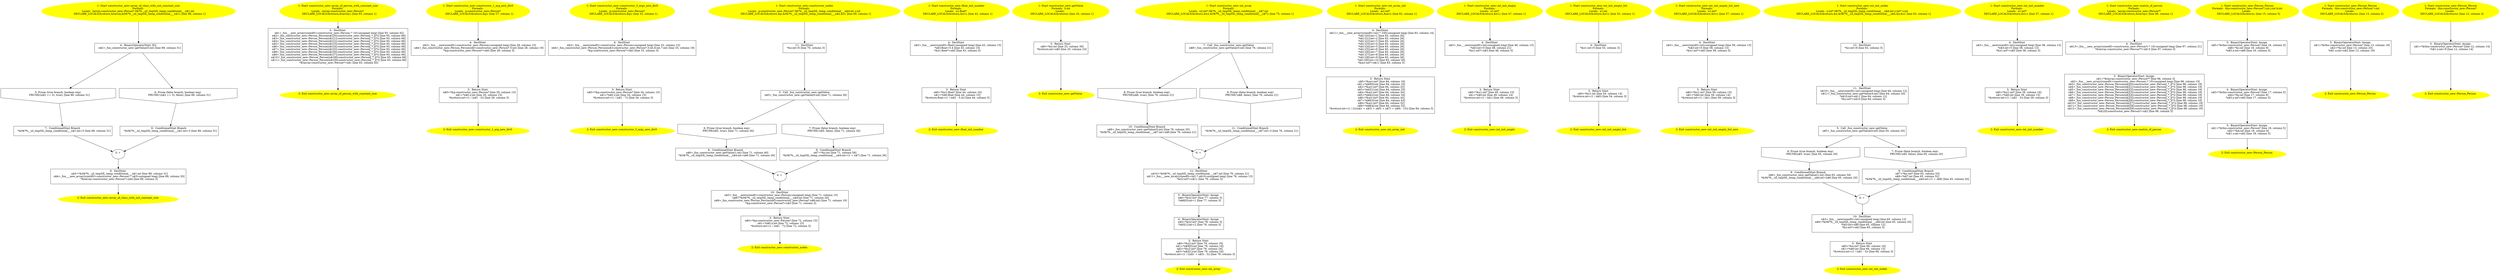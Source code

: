 /* @generated */
digraph cfg {
"array_of_class_with_not_constant_size#constructor_new#9810665286379016302.453a7058d5d4d9a1fa36084713fcfc7d_1" [label="1: Start constructor_new::array_of_class_with_not_constant_size\nFormals: \nLocals:  tarray:constructor_new::Person* 0$?%__sil_tmpSIL_temp_conditional___n$1:int \n   DECLARE_LOCALS(&return,&tarray,&0$?%__sil_tmpSIL_temp_conditional___n$1); [line 88, column 1]\n " color=yellow style=filled]
	

	 "array_of_class_with_not_constant_size#constructor_new#9810665286379016302.453a7058d5d4d9a1fa36084713fcfc7d_1" -> "array_of_class_with_not_constant_size#constructor_new#9810665286379016302.453a7058d5d4d9a1fa36084713fcfc7d_4" ;
"array_of_class_with_not_constant_size#constructor_new#9810665286379016302.453a7058d5d4d9a1fa36084713fcfc7d_2" [label="2: Exit constructor_new::array_of_class_with_not_constant_size \n  " color=yellow style=filled]
	

"array_of_class_with_not_constant_size#constructor_new#9810665286379016302.453a7058d5d4d9a1fa36084713fcfc7d_3" [label="3: + \n  " ]
	

	 "array_of_class_with_not_constant_size#constructor_new#9810665286379016302.453a7058d5d4d9a1fa36084713fcfc7d_3" -> "array_of_class_with_not_constant_size#constructor_new#9810665286379016302.453a7058d5d4d9a1fa36084713fcfc7d_9" ;
"array_of_class_with_not_constant_size#constructor_new#9810665286379016302.453a7058d5d4d9a1fa36084713fcfc7d_4" [label="4:  BinaryOperatorStmt: EQ \n   n$2=_fun_constructor_new::getValue(5:int) [line 89, column 31]\n " shape="box"]
	

	 "array_of_class_with_not_constant_size#constructor_new#9810665286379016302.453a7058d5d4d9a1fa36084713fcfc7d_4" -> "array_of_class_with_not_constant_size#constructor_new#9810665286379016302.453a7058d5d4d9a1fa36084713fcfc7d_5" ;
	 "array_of_class_with_not_constant_size#constructor_new#9810665286379016302.453a7058d5d4d9a1fa36084713fcfc7d_4" -> "array_of_class_with_not_constant_size#constructor_new#9810665286379016302.453a7058d5d4d9a1fa36084713fcfc7d_6" ;
"array_of_class_with_not_constant_size#constructor_new#9810665286379016302.453a7058d5d4d9a1fa36084713fcfc7d_5" [label="5: Prune (true branch, boolean exp) \n   PRUNE((n$2 == 5), true); [line 89, column 31]\n " shape="invhouse"]
	

	 "array_of_class_with_not_constant_size#constructor_new#9810665286379016302.453a7058d5d4d9a1fa36084713fcfc7d_5" -> "array_of_class_with_not_constant_size#constructor_new#9810665286379016302.453a7058d5d4d9a1fa36084713fcfc7d_7" ;
"array_of_class_with_not_constant_size#constructor_new#9810665286379016302.453a7058d5d4d9a1fa36084713fcfc7d_6" [label="6: Prune (false branch, boolean exp) \n   PRUNE(!(n$2 == 5), false); [line 89, column 31]\n " shape="invhouse"]
	

	 "array_of_class_with_not_constant_size#constructor_new#9810665286379016302.453a7058d5d4d9a1fa36084713fcfc7d_6" -> "array_of_class_with_not_constant_size#constructor_new#9810665286379016302.453a7058d5d4d9a1fa36084713fcfc7d_8" ;
"array_of_class_with_not_constant_size#constructor_new#9810665286379016302.453a7058d5d4d9a1fa36084713fcfc7d_7" [label="7:  ConditionalStmt Branch \n   *&0$?%__sil_tmpSIL_temp_conditional___n$1:int=5 [line 89, column 31]\n " shape="box"]
	

	 "array_of_class_with_not_constant_size#constructor_new#9810665286379016302.453a7058d5d4d9a1fa36084713fcfc7d_7" -> "array_of_class_with_not_constant_size#constructor_new#9810665286379016302.453a7058d5d4d9a1fa36084713fcfc7d_3" ;
"array_of_class_with_not_constant_size#constructor_new#9810665286379016302.453a7058d5d4d9a1fa36084713fcfc7d_8" [label="8:  ConditionalStmt Branch \n   *&0$?%__sil_tmpSIL_temp_conditional___n$1:int=3 [line 89, column 31]\n " shape="box"]
	

	 "array_of_class_with_not_constant_size#constructor_new#9810665286379016302.453a7058d5d4d9a1fa36084713fcfc7d_8" -> "array_of_class_with_not_constant_size#constructor_new#9810665286379016302.453a7058d5d4d9a1fa36084713fcfc7d_3" ;
"array_of_class_with_not_constant_size#constructor_new#9810665286379016302.453a7058d5d4d9a1fa36084713fcfc7d_9" [label="9:  DeclStmt \n   n$3=*&0$?%__sil_tmpSIL_temp_conditional___n$1:int [line 89, column 31]\n  n$4=_fun___new_array((sizeof(t=constructor_new::Person) * n$3):unsigned long) [line 89, column 20]\n  *&tarray:constructor_new::Person*=n$4 [line 89, column 3]\n " shape="box"]
	

	 "array_of_class_with_not_constant_size#constructor_new#9810665286379016302.453a7058d5d4d9a1fa36084713fcfc7d_9" -> "array_of_class_with_not_constant_size#constructor_new#9810665286379016302.453a7058d5d4d9a1fa36084713fcfc7d_2" ;
"array_of_person_with_constant_size#constructor_new#10198805942353567956.2cf0ba8d0780ec60bbcca4089ec2aee6_1" [label="1: Start constructor_new::array_of_person_with_constant_size\nFormals: \nLocals:  tarray:constructor_new::Person* \n   DECLARE_LOCALS(&return,&tarray); [line 93, column 1]\n " color=yellow style=filled]
	

	 "array_of_person_with_constant_size#constructor_new#10198805942353567956.2cf0ba8d0780ec60bbcca4089ec2aee6_1" -> "array_of_person_with_constant_size#constructor_new#10198805942353567956.2cf0ba8d0780ec60bbcca4089ec2aee6_3" ;
"array_of_person_with_constant_size#constructor_new#10198805942353567956.2cf0ba8d0780ec60bbcca4089ec2aee6_2" [label="2: Exit constructor_new::array_of_person_with_constant_size \n  " color=yellow style=filled]
	

"array_of_person_with_constant_size#constructor_new#10198805942353567956.2cf0ba8d0780ec60bbcca4089ec2aee6_3" [label="3:  DeclStmt \n   n$1=_fun___new_array((sizeof(t=constructor_new::Person) * 10):unsigned long) [line 93, column 62]\n  n$2=_fun_constructor_new::Person_Person(n$1[0]:constructor_new::Person[_*_](*)) [line 93, column 66]\n  n$3=_fun_constructor_new::Person_Person(n$1[1]:constructor_new::Person[_*_](*)) [line 93, column 66]\n  n$4=_fun_constructor_new::Person_Person(n$1[2]:constructor_new::Person[_*_](*)) [line 93, column 66]\n  n$5=_fun_constructor_new::Person_Person(n$1[3]:constructor_new::Person[_*_](*)) [line 93, column 66]\n  n$6=_fun_constructor_new::Person_Person(n$1[4]:constructor_new::Person[_*_](*)) [line 93, column 66]\n  n$7=_fun_constructor_new::Person_Person(n$1[5]:constructor_new::Person[_*_](*)) [line 93, column 66]\n  n$8=_fun_constructor_new::Person_Person(n$1[6]:constructor_new::Person[_*_](*)) [line 93, column 66]\n  n$9=_fun_constructor_new::Person_Person(n$1[7]:constructor_new::Person[_*_](*)) [line 93, column 66]\n  n$10=_fun_constructor_new::Person_Person(n$1[8]:constructor_new::Person[_*_](*)) [line 93, column 66]\n  n$11=_fun_constructor_new::Person_Person(n$1[9]:constructor_new::Person[_*_](*)) [line 93, column 66]\n  *&tarray:constructor_new::Person*=n$1 [line 93, column 45]\n " shape="box"]
	

	 "array_of_person_with_constant_size#constructor_new#10198805942353567956.2cf0ba8d0780ec60bbcca4089ec2aee6_3" -> "array_of_person_with_constant_size#constructor_new#10198805942353567956.2cf0ba8d0780ec60bbcca4089ec2aee6_2" ;
"constructor_1_arg_new_div0#constructor_new#798841234716809588.2c010a7c7293e961b9ed8149c3f3debe_1" [label="1: Start constructor_new::constructor_1_arg_new_div0\nFormals: \nLocals:  p:constructor_new::Person* \n   DECLARE_LOCALS(&return,&p); [line 27, column 1]\n " color=yellow style=filled]
	

	 "constructor_1_arg_new_div0#constructor_new#798841234716809588.2c010a7c7293e961b9ed8149c3f3debe_1" -> "constructor_1_arg_new_div0#constructor_new#798841234716809588.2c010a7c7293e961b9ed8149c3f3debe_4" ;
"constructor_1_arg_new_div0#constructor_new#798841234716809588.2c010a7c7293e961b9ed8149c3f3debe_2" [label="2: Exit constructor_new::constructor_1_arg_new_div0 \n  " color=yellow style=filled]
	

"constructor_1_arg_new_div0#constructor_new#798841234716809588.2c010a7c7293e961b9ed8149c3f3debe_3" [label="3:  Return Stmt \n   n$0=*&p:constructor_new::Person* [line 29, column 15]\n  n$1=*n$0.x:int [line 29, column 15]\n  *&return:int=(1 / (n$1 - 5)) [line 29, column 3]\n " shape="box"]
	

	 "constructor_1_arg_new_div0#constructor_new#798841234716809588.2c010a7c7293e961b9ed8149c3f3debe_3" -> "constructor_1_arg_new_div0#constructor_new#798841234716809588.2c010a7c7293e961b9ed8149c3f3debe_2" ;
"constructor_1_arg_new_div0#constructor_new#798841234716809588.2c010a7c7293e961b9ed8149c3f3debe_4" [label="4:  DeclStmt \n   n$3=_fun___new(sizeof(t=constructor_new::Person):unsigned long) [line 28, column 15]\n  n$4=_fun_constructor_new::Person_Person(n$3:constructor_new::Person*,5:int) [line 28, column 19]\n  *&p:constructor_new::Person*=n$3 [line 28, column 3]\n " shape="box"]
	

	 "constructor_1_arg_new_div0#constructor_new#798841234716809588.2c010a7c7293e961b9ed8149c3f3debe_4" -> "constructor_1_arg_new_div0#constructor_new#798841234716809588.2c010a7c7293e961b9ed8149c3f3debe_3" ;
"constructor_3_args_new_div0#constructor_new#13438839859480315932.2122014ebac449e6fb981ba75ba0617e_1" [label="1: Start constructor_new::constructor_3_args_new_div0\nFormals: \nLocals:  p:constructor_new::Person* \n   DECLARE_LOCALS(&return,&p); [line 32, column 1]\n " color=yellow style=filled]
	

	 "constructor_3_args_new_div0#constructor_new#13438839859480315932.2122014ebac449e6fb981ba75ba0617e_1" -> "constructor_3_args_new_div0#constructor_new#13438839859480315932.2122014ebac449e6fb981ba75ba0617e_4" ;
"constructor_3_args_new_div0#constructor_new#13438839859480315932.2122014ebac449e6fb981ba75ba0617e_2" [label="2: Exit constructor_new::constructor_3_args_new_div0 \n  " color=yellow style=filled]
	

"constructor_3_args_new_div0#constructor_new#13438839859480315932.2122014ebac449e6fb981ba75ba0617e_3" [label="3:  Return Stmt \n   n$0=*&p:constructor_new::Person* [line 34, column 15]\n  n$1=*n$0.z:int [line 34, column 15]\n  *&return:int=(1 / (n$1 - 7)) [line 34, column 3]\n " shape="box"]
	

	 "constructor_3_args_new_div0#constructor_new#13438839859480315932.2122014ebac449e6fb981ba75ba0617e_3" -> "constructor_3_args_new_div0#constructor_new#13438839859480315932.2122014ebac449e6fb981ba75ba0617e_2" ;
"constructor_3_args_new_div0#constructor_new#13438839859480315932.2122014ebac449e6fb981ba75ba0617e_4" [label="4:  DeclStmt \n   n$3=_fun___new(sizeof(t=constructor_new::Person):unsigned long) [line 33, column 15]\n  n$4=_fun_constructor_new::Person_Person(n$3:constructor_new::Person*,5:int,6:int,7:int) [line 33, column 19]\n  *&p:constructor_new::Person*=n$3 [line 33, column 3]\n " shape="box"]
	

	 "constructor_3_args_new_div0#constructor_new#13438839859480315932.2122014ebac449e6fb981ba75ba0617e_4" -> "constructor_3_args_new_div0#constructor_new#13438839859480315932.2122014ebac449e6fb981ba75ba0617e_3" ;
"constructor_nodes#constructor_new#2199504594298711726.73e416487288cbd4adea79b64a17dbe2_1" [label="1: Start constructor_new::constructor_nodes\nFormals: \nLocals:  p:constructor_new::Person* 0$?%__sil_tmpSIL_temp_conditional___n$4:int z:int \n   DECLARE_LOCALS(&return,&p,&0$?%__sil_tmpSIL_temp_conditional___n$4,&z); [line 69, column 1]\n " color=yellow style=filled]
	

	 "constructor_nodes#constructor_new#2199504594298711726.73e416487288cbd4adea79b64a17dbe2_1" -> "constructor_nodes#constructor_new#2199504594298711726.73e416487288cbd4adea79b64a17dbe2_11" ;
"constructor_nodes#constructor_new#2199504594298711726.73e416487288cbd4adea79b64a17dbe2_2" [label="2: Exit constructor_new::constructor_nodes \n  " color=yellow style=filled]
	

"constructor_nodes#constructor_new#2199504594298711726.73e416487288cbd4adea79b64a17dbe2_3" [label="3:  Return Stmt \n   n$0=*&p:constructor_new::Person* [line 72, column 15]\n  n$1=*n$0.x:int [line 72, column 15]\n  *&return:int=(1 / (n$1 - 7)) [line 72, column 3]\n " shape="box"]
	

	 "constructor_nodes#constructor_new#2199504594298711726.73e416487288cbd4adea79b64a17dbe2_3" -> "constructor_nodes#constructor_new#2199504594298711726.73e416487288cbd4adea79b64a17dbe2_2" ;
"constructor_nodes#constructor_new#2199504594298711726.73e416487288cbd4adea79b64a17dbe2_4" [label="4: + \n  " ]
	

	 "constructor_nodes#constructor_new#2199504594298711726.73e416487288cbd4adea79b64a17dbe2_4" -> "constructor_nodes#constructor_new#2199504594298711726.73e416487288cbd4adea79b64a17dbe2_10" ;
"constructor_nodes#constructor_new#2199504594298711726.73e416487288cbd4adea79b64a17dbe2_5" [label="5:  Call _fun_constructor_new::getValue \n   n$5=_fun_constructor_new::getValue(0:int) [line 71, column 26]\n " shape="box"]
	

	 "constructor_nodes#constructor_new#2199504594298711726.73e416487288cbd4adea79b64a17dbe2_5" -> "constructor_nodes#constructor_new#2199504594298711726.73e416487288cbd4adea79b64a17dbe2_6" ;
	 "constructor_nodes#constructor_new#2199504594298711726.73e416487288cbd4adea79b64a17dbe2_5" -> "constructor_nodes#constructor_new#2199504594298711726.73e416487288cbd4adea79b64a17dbe2_7" ;
"constructor_nodes#constructor_new#2199504594298711726.73e416487288cbd4adea79b64a17dbe2_6" [label="6: Prune (true branch, boolean exp) \n   PRUNE(n$5, true); [line 71, column 26]\n " shape="invhouse"]
	

	 "constructor_nodes#constructor_new#2199504594298711726.73e416487288cbd4adea79b64a17dbe2_6" -> "constructor_nodes#constructor_new#2199504594298711726.73e416487288cbd4adea79b64a17dbe2_8" ;
"constructor_nodes#constructor_new#2199504594298711726.73e416487288cbd4adea79b64a17dbe2_7" [label="7: Prune (false branch, boolean exp) \n   PRUNE(!n$5, false); [line 71, column 26]\n " shape="invhouse"]
	

	 "constructor_nodes#constructor_new#2199504594298711726.73e416487288cbd4adea79b64a17dbe2_7" -> "constructor_nodes#constructor_new#2199504594298711726.73e416487288cbd4adea79b64a17dbe2_9" ;
"constructor_nodes#constructor_new#2199504594298711726.73e416487288cbd4adea79b64a17dbe2_8" [label="8:  ConditionalStmt Branch \n   n$6=_fun_constructor_new::getValue(1:int) [line 71, column 40]\n  *&0$?%__sil_tmpSIL_temp_conditional___n$4:int=n$6 [line 71, column 26]\n " shape="box"]
	

	 "constructor_nodes#constructor_new#2199504594298711726.73e416487288cbd4adea79b64a17dbe2_8" -> "constructor_nodes#constructor_new#2199504594298711726.73e416487288cbd4adea79b64a17dbe2_4" ;
"constructor_nodes#constructor_new#2199504594298711726.73e416487288cbd4adea79b64a17dbe2_9" [label="9:  ConditionalStmt Branch \n   n$7=*&z:int [line 71, column 58]\n  *&0$?%__sil_tmpSIL_temp_conditional___n$4:int=(1 + n$7) [line 71, column 26]\n " shape="box"]
	

	 "constructor_nodes#constructor_new#2199504594298711726.73e416487288cbd4adea79b64a17dbe2_9" -> "constructor_nodes#constructor_new#2199504594298711726.73e416487288cbd4adea79b64a17dbe2_4" ;
"constructor_nodes#constructor_new#2199504594298711726.73e416487288cbd4adea79b64a17dbe2_10" [label="10:  DeclStmt \n   n$3=_fun___new(sizeof(t=constructor_new::Person):unsigned long) [line 71, column 15]\n  n$8=*&0$?%__sil_tmpSIL_temp_conditional___n$4:int [line 71, column 26]\n  n$9=_fun_constructor_new::Person_Person(n$3:constructor_new::Person*,n$8:int) [line 71, column 19]\n  *&p:constructor_new::Person*=n$3 [line 71, column 3]\n " shape="box"]
	

	 "constructor_nodes#constructor_new#2199504594298711726.73e416487288cbd4adea79b64a17dbe2_10" -> "constructor_nodes#constructor_new#2199504594298711726.73e416487288cbd4adea79b64a17dbe2_3" ;
"constructor_nodes#constructor_new#2199504594298711726.73e416487288cbd4adea79b64a17dbe2_11" [label="11:  DeclStmt \n   *&z:int=6 [line 70, column 3]\n " shape="box"]
	

	 "constructor_nodes#constructor_new#2199504594298711726.73e416487288cbd4adea79b64a17dbe2_11" -> "constructor_nodes#constructor_new#2199504594298711726.73e416487288cbd4adea79b64a17dbe2_5" ;
"float_init_number#constructor_new#3988440966025503299.b1d13528d0a983c1943c8fdd13e58be6_1" [label="1: Start constructor_new::float_init_number\nFormals: \nLocals:  x1:float* \n   DECLARE_LOCALS(&return,&x1); [line 42, column 1]\n " color=yellow style=filled]
	

	 "float_init_number#constructor_new#3988440966025503299.b1d13528d0a983c1943c8fdd13e58be6_1" -> "float_init_number#constructor_new#3988440966025503299.b1d13528d0a983c1943c8fdd13e58be6_4" ;
"float_init_number#constructor_new#3988440966025503299.b1d13528d0a983c1943c8fdd13e58be6_2" [label="2: Exit constructor_new::float_init_number \n  " color=yellow style=filled]
	

"float_init_number#constructor_new#3988440966025503299.b1d13528d0a983c1943c8fdd13e58be6_3" [label="3:  Return Stmt \n   n$0=*&x1:float* [line 44, column 16]\n  n$1=*n$0:float [line 44, column 15]\n  *&return:float=(1 / (n$1 - 5.4)) [line 44, column 3]\n " shape="box"]
	

	 "float_init_number#constructor_new#3988440966025503299.b1d13528d0a983c1943c8fdd13e58be6_3" -> "float_init_number#constructor_new#3988440966025503299.b1d13528d0a983c1943c8fdd13e58be6_2" ;
"float_init_number#constructor_new#3988440966025503299.b1d13528d0a983c1943c8fdd13e58be6_4" [label="4:  DeclStmt \n   n$3=_fun___new(sizeof(t=float):unsigned long) [line 43, column 15]\n  *n$3:float=5.4 [line 43, column 15]\n  *&x1:float*=n$3 [line 43, column 3]\n " shape="box"]
	

	 "float_init_number#constructor_new#3988440966025503299.b1d13528d0a983c1943c8fdd13e58be6_4" -> "float_init_number#constructor_new#3988440966025503299.b1d13528d0a983c1943c8fdd13e58be6_3" ;
"getValue#constructor_new#15577065010748217440.6aa0942189125cc8fd36b278b0742cd2_1" [label="1: Start constructor_new::getValue\nFormals:  x:int\nLocals:  \n   DECLARE_LOCALS(&return); [line 25, column 1]\n " color=yellow style=filled]
	

	 "getValue#constructor_new#15577065010748217440.6aa0942189125cc8fd36b278b0742cd2_1" -> "getValue#constructor_new#15577065010748217440.6aa0942189125cc8fd36b278b0742cd2_3" ;
"getValue#constructor_new#15577065010748217440.6aa0942189125cc8fd36b278b0742cd2_2" [label="2: Exit constructor_new::getValue \n  " color=yellow style=filled]
	

"getValue#constructor_new#15577065010748217440.6aa0942189125cc8fd36b278b0742cd2_3" [label="3:  Return Stmt \n   n$0=*&x:int [line 25, column 30]\n  *&return:int=n$0 [line 25, column 23]\n " shape="box"]
	

	 "getValue#constructor_new#15577065010748217440.6aa0942189125cc8fd36b278b0742cd2_3" -> "getValue#constructor_new#15577065010748217440.6aa0942189125cc8fd36b278b0742cd2_2" ;
"int_array#constructor_new#17288301834361373856.f0e67f3600c928968ac2559eafa09ba2_1" [label="1: Start constructor_new::int_array\nFormals: \nLocals:  x2:int* 0$?%__sil_tmpSIL_temp_conditional___n$7:int \n   DECLARE_LOCALS(&return,&x2,&0$?%__sil_tmpSIL_temp_conditional___n$7); [line 75, column 1]\n " color=yellow style=filled]
	

	 "int_array#constructor_new#17288301834361373856.f0e67f3600c928968ac2559eafa09ba2_1" -> "int_array#constructor_new#17288301834361373856.f0e67f3600c928968ac2559eafa09ba2_7" ;
"int_array#constructor_new#17288301834361373856.f0e67f3600c928968ac2559eafa09ba2_2" [label="2: Exit constructor_new::int_array \n  " color=yellow style=filled]
	

"int_array#constructor_new#17288301834361373856.f0e67f3600c928968ac2559eafa09ba2_3" [label="3:  Return Stmt \n   n$0=*&x2:int* [line 79, column 16]\n  n$1=*n$0[0]:int [line 79, column 16]\n  n$2=*&x2:int* [line 79, column 24]\n  n$3=*n$2[1]:int [line 79, column 24]\n  *&return:int=(1 / ((n$1 + n$3) - 3)) [line 79, column 3]\n " shape="box"]
	

	 "int_array#constructor_new#17288301834361373856.f0e67f3600c928968ac2559eafa09ba2_3" -> "int_array#constructor_new#17288301834361373856.f0e67f3600c928968ac2559eafa09ba2_2" ;
"int_array#constructor_new#17288301834361373856.f0e67f3600c928968ac2559eafa09ba2_4" [label="4:  BinaryOperatorStmt: Assign \n   n$5=*&x2:int* [line 78, column 3]\n  *n$5[1]:int=2 [line 78, column 3]\n " shape="box"]
	

	 "int_array#constructor_new#17288301834361373856.f0e67f3600c928968ac2559eafa09ba2_4" -> "int_array#constructor_new#17288301834361373856.f0e67f3600c928968ac2559eafa09ba2_3" ;
"int_array#constructor_new#17288301834361373856.f0e67f3600c928968ac2559eafa09ba2_5" [label="5:  BinaryOperatorStmt: Assign \n   n$6=*&x2:int* [line 77, column 3]\n  *n$6[0]:int=1 [line 77, column 3]\n " shape="box"]
	

	 "int_array#constructor_new#17288301834361373856.f0e67f3600c928968ac2559eafa09ba2_5" -> "int_array#constructor_new#17288301834361373856.f0e67f3600c928968ac2559eafa09ba2_4" ;
"int_array#constructor_new#17288301834361373856.f0e67f3600c928968ac2559eafa09ba2_6" [label="6: + \n  " ]
	

	 "int_array#constructor_new#17288301834361373856.f0e67f3600c928968ac2559eafa09ba2_6" -> "int_array#constructor_new#17288301834361373856.f0e67f3600c928968ac2559eafa09ba2_12" ;
"int_array#constructor_new#17288301834361373856.f0e67f3600c928968ac2559eafa09ba2_7" [label="7:  Call _fun_constructor_new::getValue \n   n$8=_fun_constructor_new::getValue(5:int) [line 76, column 21]\n " shape="box"]
	

	 "int_array#constructor_new#17288301834361373856.f0e67f3600c928968ac2559eafa09ba2_7" -> "int_array#constructor_new#17288301834361373856.f0e67f3600c928968ac2559eafa09ba2_8" ;
	 "int_array#constructor_new#17288301834361373856.f0e67f3600c928968ac2559eafa09ba2_7" -> "int_array#constructor_new#17288301834361373856.f0e67f3600c928968ac2559eafa09ba2_9" ;
"int_array#constructor_new#17288301834361373856.f0e67f3600c928968ac2559eafa09ba2_8" [label="8: Prune (true branch, boolean exp) \n   PRUNE(n$8, true); [line 76, column 21]\n " shape="invhouse"]
	

	 "int_array#constructor_new#17288301834361373856.f0e67f3600c928968ac2559eafa09ba2_8" -> "int_array#constructor_new#17288301834361373856.f0e67f3600c928968ac2559eafa09ba2_10" ;
"int_array#constructor_new#17288301834361373856.f0e67f3600c928968ac2559eafa09ba2_9" [label="9: Prune (false branch, boolean exp) \n   PRUNE(!n$8, false); [line 76, column 21]\n " shape="invhouse"]
	

	 "int_array#constructor_new#17288301834361373856.f0e67f3600c928968ac2559eafa09ba2_9" -> "int_array#constructor_new#17288301834361373856.f0e67f3600c928968ac2559eafa09ba2_11" ;
"int_array#constructor_new#17288301834361373856.f0e67f3600c928968ac2559eafa09ba2_10" [label="10:  ConditionalStmt Branch \n   n$9=_fun_constructor_new::getValue(5:int) [line 76, column 35]\n  *&0$?%__sil_tmpSIL_temp_conditional___n$7:int=n$9 [line 76, column 21]\n " shape="box"]
	

	 "int_array#constructor_new#17288301834361373856.f0e67f3600c928968ac2559eafa09ba2_10" -> "int_array#constructor_new#17288301834361373856.f0e67f3600c928968ac2559eafa09ba2_6" ;
"int_array#constructor_new#17288301834361373856.f0e67f3600c928968ac2559eafa09ba2_11" [label="11:  ConditionalStmt Branch \n   *&0$?%__sil_tmpSIL_temp_conditional___n$7:int=3 [line 76, column 21]\n " shape="box"]
	

	 "int_array#constructor_new#17288301834361373856.f0e67f3600c928968ac2559eafa09ba2_11" -> "int_array#constructor_new#17288301834361373856.f0e67f3600c928968ac2559eafa09ba2_6" ;
"int_array#constructor_new#17288301834361373856.f0e67f3600c928968ac2559eafa09ba2_12" [label="12:  DeclStmt \n   n$10=*&0$?%__sil_tmpSIL_temp_conditional___n$7:int [line 76, column 21]\n  n$11=_fun___new_array((sizeof(t=int) * n$10):unsigned long) [line 76, column 13]\n  *&x2:int*=n$11 [line 76, column 3]\n " shape="box"]
	

	 "int_array#constructor_new#17288301834361373856.f0e67f3600c928968ac2559eafa09ba2_12" -> "int_array#constructor_new#17288301834361373856.f0e67f3600c928968ac2559eafa09ba2_5" ;
"int_array_init#constructor_new#14099932616230884357.69a63438c3aee293029f068d373c29c3_1" [label="1: Start constructor_new::int_array_init\nFormals: \nLocals:  arr:int* \n   DECLARE_LOCALS(&return,&arr); [line 82, column 1]\n " color=yellow style=filled]
	

	 "int_array_init#constructor_new#14099932616230884357.69a63438c3aee293029f068d373c29c3_1" -> "int_array_init#constructor_new#14099932616230884357.69a63438c3aee293029f068d373c29c3_4" ;
"int_array_init#constructor_new#14099932616230884357.69a63438c3aee293029f068d373c29c3_2" [label="2: Exit constructor_new::int_array_init \n  " color=yellow style=filled]
	

"int_array_init#constructor_new#14099932616230884357.69a63438c3aee293029f068d373c29c3_3" [label="3:  Return Stmt \n   n$0=*&arr:int* [line 84, column 16]\n  n$1=*n$0[0]:int [line 84, column 16]\n  n$2=*&arr:int* [line 84, column 25]\n  n$3=*n$2[1]:int [line 84, column 25]\n  n$4=*&arr:int* [line 84, column 34]\n  n$5=*n$4[2]:int [line 84, column 34]\n  n$6=*&arr:int* [line 84, column 43]\n  n$7=*n$6[3]:int [line 84, column 43]\n  n$8=*&arr:int* [line 84, column 52]\n  n$9=*n$8[4]:int [line 84, column 52]\n  *&return:int=(1 / (((((n$1 + n$3) + n$5) + n$7) + n$9) - 15)) [line 84, column 3]\n " shape="box"]
	

	 "int_array_init#constructor_new#14099932616230884357.69a63438c3aee293029f068d373c29c3_3" -> "int_array_init#constructor_new#14099932616230884357.69a63438c3aee293029f068d373c29c3_2" ;
"int_array_init#constructor_new#14099932616230884357.69a63438c3aee293029f068d373c29c3_4" [label="4:  DeclStmt \n   n$11=_fun___new_array((sizeof(t=int) * 100):unsigned long) [line 83, column 14]\n  *n$11[0]:int=1 [line 83, column 26]\n  *n$11[1]:int=2 [line 83, column 26]\n  *n$11[2]:int=3 [line 83, column 26]\n  *n$11[3]:int=4 [line 83, column 26]\n  *n$11[4]:int=5 [line 83, column 26]\n  *n$11[5]:int=6 [line 83, column 26]\n  *n$11[6]:int=7 [line 83, column 26]\n  *n$11[7]:int=8 [line 83, column 26]\n  *n$11[8]:int=9 [line 83, column 26]\n  *n$11[9]:int=10 [line 83, column 26]\n  *&arr:int*=n$11 [line 83, column 3]\n " shape="box"]
	

	 "int_array_init#constructor_new#14099932616230884357.69a63438c3aee293029f068d373c29c3_4" -> "int_array_init#constructor_new#14099932616230884357.69a63438c3aee293029f068d373c29c3_3" ;
"int_init_empty#constructor_new#15413029864213743197.d5b807871fe4ea10e898a381f0edef4d_1" [label="1: Start constructor_new::int_init_empty\nFormals: \nLocals:  x1:int* \n   DECLARE_LOCALS(&return,&x1); [line 47, column 1]\n " color=yellow style=filled]
	

	 "int_init_empty#constructor_new#15413029864213743197.d5b807871fe4ea10e898a381f0edef4d_1" -> "int_init_empty#constructor_new#15413029864213743197.d5b807871fe4ea10e898a381f0edef4d_4" ;
"int_init_empty#constructor_new#15413029864213743197.d5b807871fe4ea10e898a381f0edef4d_2" [label="2: Exit constructor_new::int_init_empty \n  " color=yellow style=filled]
	

"int_init_empty#constructor_new#15413029864213743197.d5b807871fe4ea10e898a381f0edef4d_3" [label="3:  Return Stmt \n   n$0=*&x1:int* [line 49, column 15]\n  n$1=*n$0:int [line 49, column 14]\n  *&return:int=(1 / n$1) [line 49, column 3]\n " shape="box"]
	

	 "int_init_empty#constructor_new#15413029864213743197.d5b807871fe4ea10e898a381f0edef4d_3" -> "int_init_empty#constructor_new#15413029864213743197.d5b807871fe4ea10e898a381f0edef4d_2" ;
"int_init_empty#constructor_new#15413029864213743197.d5b807871fe4ea10e898a381f0edef4d_4" [label="4:  DeclStmt \n   n$3=_fun___new(sizeof(t=int):unsigned long) [line 48, column 13]\n  *n$3:int=0 [line 48, column 21]\n  *&x1:int*=n$3 [line 48, column 3]\n " shape="box"]
	

	 "int_init_empty#constructor_new#15413029864213743197.d5b807871fe4ea10e898a381f0edef4d_4" -> "int_init_empty#constructor_new#15413029864213743197.d5b807871fe4ea10e898a381f0edef4d_3" ;
"int_init_empty_list#constructor_new#3613770932207490177.2b4662eed1a13d3237e163f39bc6397c_1" [label="1: Start constructor_new::int_init_empty_list\nFormals: \nLocals:  x1:int \n   DECLARE_LOCALS(&return,&x1); [line 52, column 1]\n " color=yellow style=filled]
	

	 "int_init_empty_list#constructor_new#3613770932207490177.2b4662eed1a13d3237e163f39bc6397c_1" -> "int_init_empty_list#constructor_new#3613770932207490177.2b4662eed1a13d3237e163f39bc6397c_4" ;
"int_init_empty_list#constructor_new#3613770932207490177.2b4662eed1a13d3237e163f39bc6397c_2" [label="2: Exit constructor_new::int_init_empty_list \n  " color=yellow style=filled]
	

"int_init_empty_list#constructor_new#3613770932207490177.2b4662eed1a13d3237e163f39bc6397c_3" [label="3:  Return Stmt \n   n$0=*&x1:int [line 54, column 14]\n  *&return:int=(1 / n$0) [line 54, column 3]\n " shape="box"]
	

	 "int_init_empty_list#constructor_new#3613770932207490177.2b4662eed1a13d3237e163f39bc6397c_3" -> "int_init_empty_list#constructor_new#3613770932207490177.2b4662eed1a13d3237e163f39bc6397c_2" ;
"int_init_empty_list#constructor_new#3613770932207490177.2b4662eed1a13d3237e163f39bc6397c_4" [label="4:  DeclStmt \n   *&x1:int=0 [line 53, column 3]\n " shape="box"]
	

	 "int_init_empty_list#constructor_new#3613770932207490177.2b4662eed1a13d3237e163f39bc6397c_4" -> "int_init_empty_list#constructor_new#3613770932207490177.2b4662eed1a13d3237e163f39bc6397c_3" ;
"int_init_empty_list_new#constructor_new#18093274870234850959.e77c2840901e6e789e52d55ac81db88f_1" [label="1: Start constructor_new::int_init_empty_list_new\nFormals: \nLocals:  x1:int* \n   DECLARE_LOCALS(&return,&x1); [line 57, column 1]\n " color=yellow style=filled]
	

	 "int_init_empty_list_new#constructor_new#18093274870234850959.e77c2840901e6e789e52d55ac81db88f_1" -> "int_init_empty_list_new#constructor_new#18093274870234850959.e77c2840901e6e789e52d55ac81db88f_4" ;
"int_init_empty_list_new#constructor_new#18093274870234850959.e77c2840901e6e789e52d55ac81db88f_2" [label="2: Exit constructor_new::int_init_empty_list_new \n  " color=yellow style=filled]
	

"int_init_empty_list_new#constructor_new#18093274870234850959.e77c2840901e6e789e52d55ac81db88f_3" [label="3:  Return Stmt \n   n$0=*&x1:int* [line 59, column 15]\n  n$1=*n$0:int [line 59, column 14]\n  *&return:int=(1 / n$1) [line 59, column 3]\n " shape="box"]
	

	 "int_init_empty_list_new#constructor_new#18093274870234850959.e77c2840901e6e789e52d55ac81db88f_3" -> "int_init_empty_list_new#constructor_new#18093274870234850959.e77c2840901e6e789e52d55ac81db88f_2" ;
"int_init_empty_list_new#constructor_new#18093274870234850959.e77c2840901e6e789e52d55ac81db88f_4" [label="4:  DeclStmt \n   n$3=_fun___new(sizeof(t=int):unsigned long) [line 58, column 13]\n  *n$3:int=0 [line 58, column 13]\n  *&x1:int*=n$3 [line 58, column 3]\n " shape="box"]
	

	 "int_init_empty_list_new#constructor_new#18093274870234850959.e77c2840901e6e789e52d55ac81db88f_4" -> "int_init_empty_list_new#constructor_new#18093274870234850959.e77c2840901e6e789e52d55ac81db88f_3" ;
"int_init_nodes#constructor_new#3816193909145311065.e18f1e2417086b4c8d20246eeee5dd01_1" [label="1: Start constructor_new::int_init_nodes\nFormals: \nLocals:  x:int* 0$?%__sil_tmpSIL_temp_conditional___n$4:int y:int* z:int \n   DECLARE_LOCALS(&return,&x,&0$?%__sil_tmpSIL_temp_conditional___n$4,&y,&z); [line 62, column 1]\n " color=yellow style=filled]
	

	 "int_init_nodes#constructor_new#3816193909145311065.e18f1e2417086b4c8d20246eeee5dd01_1" -> "int_init_nodes#constructor_new#3816193909145311065.e18f1e2417086b4c8d20246eeee5dd01_12" ;
"int_init_nodes#constructor_new#3816193909145311065.e18f1e2417086b4c8d20246eeee5dd01_2" [label="2: Exit constructor_new::int_init_nodes \n  " color=yellow style=filled]
	

"int_init_nodes#constructor_new#3816193909145311065.e18f1e2417086b4c8d20246eeee5dd01_3" [label="3:  Return Stmt \n   n$0=*&x:int* [line 66, column 16]\n  n$1=*n$0:int [line 66, column 15]\n  *&return:int=(1 / (n$1 - 5)) [line 66, column 3]\n " shape="box"]
	

	 "int_init_nodes#constructor_new#3816193909145311065.e18f1e2417086b4c8d20246eeee5dd01_3" -> "int_init_nodes#constructor_new#3816193909145311065.e18f1e2417086b4c8d20246eeee5dd01_2" ;
"int_init_nodes#constructor_new#3816193909145311065.e18f1e2417086b4c8d20246eeee5dd01_4" [label="4: + \n  " ]
	

	 "int_init_nodes#constructor_new#3816193909145311065.e18f1e2417086b4c8d20246eeee5dd01_4" -> "int_init_nodes#constructor_new#3816193909145311065.e18f1e2417086b4c8d20246eeee5dd01_10" ;
"int_init_nodes#constructor_new#3816193909145311065.e18f1e2417086b4c8d20246eeee5dd01_5" [label="5:  Call _fun_constructor_new::getValue \n   n$5=_fun_constructor_new::getValue(0:int) [line 65, column 20]\n " shape="box"]
	

	 "int_init_nodes#constructor_new#3816193909145311065.e18f1e2417086b4c8d20246eeee5dd01_5" -> "int_init_nodes#constructor_new#3816193909145311065.e18f1e2417086b4c8d20246eeee5dd01_6" ;
	 "int_init_nodes#constructor_new#3816193909145311065.e18f1e2417086b4c8d20246eeee5dd01_5" -> "int_init_nodes#constructor_new#3816193909145311065.e18f1e2417086b4c8d20246eeee5dd01_7" ;
"int_init_nodes#constructor_new#3816193909145311065.e18f1e2417086b4c8d20246eeee5dd01_6" [label="6: Prune (true branch, boolean exp) \n   PRUNE(n$5, true); [line 65, column 20]\n " shape="invhouse"]
	

	 "int_init_nodes#constructor_new#3816193909145311065.e18f1e2417086b4c8d20246eeee5dd01_6" -> "int_init_nodes#constructor_new#3816193909145311065.e18f1e2417086b4c8d20246eeee5dd01_8" ;
"int_init_nodes#constructor_new#3816193909145311065.e18f1e2417086b4c8d20246eeee5dd01_7" [label="7: Prune (false branch, boolean exp) \n   PRUNE(!n$5, false); [line 65, column 20]\n " shape="invhouse"]
	

	 "int_init_nodes#constructor_new#3816193909145311065.e18f1e2417086b4c8d20246eeee5dd01_7" -> "int_init_nodes#constructor_new#3816193909145311065.e18f1e2417086b4c8d20246eeee5dd01_9" ;
"int_init_nodes#constructor_new#3816193909145311065.e18f1e2417086b4c8d20246eeee5dd01_8" [label="8:  ConditionalStmt Branch \n   n$6=_fun_constructor_new::getValue(1:int) [line 65, column 34]\n  *&0$?%__sil_tmpSIL_temp_conditional___n$4:int=n$6 [line 65, column 20]\n " shape="box"]
	

	 "int_init_nodes#constructor_new#3816193909145311065.e18f1e2417086b4c8d20246eeee5dd01_8" -> "int_init_nodes#constructor_new#3816193909145311065.e18f1e2417086b4c8d20246eeee5dd01_4" ;
"int_init_nodes#constructor_new#3816193909145311065.e18f1e2417086b4c8d20246eeee5dd01_9" [label="9:  ConditionalStmt Branch \n   n$7=*&y:int* [line 65, column 53]\n  n$8=*n$7:int [line 65, column 52]\n  *&0$?%__sil_tmpSIL_temp_conditional___n$4:int=(1 + n$8) [line 65, column 20]\n " shape="box"]
	

	 "int_init_nodes#constructor_new#3816193909145311065.e18f1e2417086b4c8d20246eeee5dd01_9" -> "int_init_nodes#constructor_new#3816193909145311065.e18f1e2417086b4c8d20246eeee5dd01_4" ;
"int_init_nodes#constructor_new#3816193909145311065.e18f1e2417086b4c8d20246eeee5dd01_10" [label="10:  DeclStmt \n   n$3=_fun___new(sizeof(t=int):unsigned long) [line 65, column 12]\n  n$9=*&0$?%__sil_tmpSIL_temp_conditional___n$4:int [line 65, column 20]\n  *n$3:int=n$9 [line 65, column 12]\n  *&x:int*=n$3 [line 65, column 3]\n " shape="box"]
	

	 "int_init_nodes#constructor_new#3816193909145311065.e18f1e2417086b4c8d20246eeee5dd01_10" -> "int_init_nodes#constructor_new#3816193909145311065.e18f1e2417086b4c8d20246eeee5dd01_3" ;
"int_init_nodes#constructor_new#3816193909145311065.e18f1e2417086b4c8d20246eeee5dd01_11" [label="11:  DeclStmt \n   n$10=_fun___new(sizeof(t=int):unsigned long) [line 64, column 12]\n  n$11=_fun_constructor_new::getValue(4:int) [line 64, column 20]\n  *n$10:int=n$11 [line 64, column 12]\n  *&y:int*=n$10 [line 64, column 3]\n " shape="box"]
	

	 "int_init_nodes#constructor_new#3816193909145311065.e18f1e2417086b4c8d20246eeee5dd01_11" -> "int_init_nodes#constructor_new#3816193909145311065.e18f1e2417086b4c8d20246eeee5dd01_5" ;
"int_init_nodes#constructor_new#3816193909145311065.e18f1e2417086b4c8d20246eeee5dd01_12" [label="12:  DeclStmt \n   *&z:int=6 [line 63, column 3]\n " shape="box"]
	

	 "int_init_nodes#constructor_new#3816193909145311065.e18f1e2417086b4c8d20246eeee5dd01_12" -> "int_init_nodes#constructor_new#3816193909145311065.e18f1e2417086b4c8d20246eeee5dd01_11" ;
"int_init_number#constructor_new#16564762083428359974.2a1c04c2e924068dd02b097712efe518_1" [label="1: Start constructor_new::int_init_number\nFormals: \nLocals:  x1:int* \n   DECLARE_LOCALS(&return,&x1); [line 37, column 1]\n " color=yellow style=filled]
	

	 "int_init_number#constructor_new#16564762083428359974.2a1c04c2e924068dd02b097712efe518_1" -> "int_init_number#constructor_new#16564762083428359974.2a1c04c2e924068dd02b097712efe518_4" ;
"int_init_number#constructor_new#16564762083428359974.2a1c04c2e924068dd02b097712efe518_2" [label="2: Exit constructor_new::int_init_number \n  " color=yellow style=filled]
	

"int_init_number#constructor_new#16564762083428359974.2a1c04c2e924068dd02b097712efe518_3" [label="3:  Return Stmt \n   n$0=*&x1:int* [line 39, column 16]\n  n$1=*n$0:int [line 39, column 15]\n  *&return:int=(1 / (n$1 - 5)) [line 39, column 3]\n " shape="box"]
	

	 "int_init_number#constructor_new#16564762083428359974.2a1c04c2e924068dd02b097712efe518_3" -> "int_init_number#constructor_new#16564762083428359974.2a1c04c2e924068dd02b097712efe518_2" ;
"int_init_number#constructor_new#16564762083428359974.2a1c04c2e924068dd02b097712efe518_4" [label="4:  DeclStmt \n   n$3=_fun___new(sizeof(t=int):unsigned long) [line 38, column 13]\n  *n$3:int=5 [line 38, column 13]\n  *&x1:int*=n$3 [line 38, column 3]\n " shape="box"]
	

	 "int_init_number#constructor_new#16564762083428359974.2a1c04c2e924068dd02b097712efe518_4" -> "int_init_number#constructor_new#16564762083428359974.2a1c04c2e924068dd02b097712efe518_3" ;
"matrix_of_person#constructor_new#930045482638918044.730172056e08027af32de0bd9a490291_1" [label="1: Start constructor_new::matrix_of_person\nFormals: \nLocals:  tarray:constructor_new::Person** \n   DECLARE_LOCALS(&return,&tarray); [line 96, column 1]\n " color=yellow style=filled]
	

	 "matrix_of_person#constructor_new#930045482638918044.730172056e08027af32de0bd9a490291_1" -> "matrix_of_person#constructor_new#930045482638918044.730172056e08027af32de0bd9a490291_4" ;
"matrix_of_person#constructor_new#930045482638918044.730172056e08027af32de0bd9a490291_2" [label="2: Exit constructor_new::matrix_of_person \n  " color=yellow style=filled]
	

"matrix_of_person#constructor_new#930045482638918044.730172056e08027af32de0bd9a490291_3" [label="3:  BinaryOperatorStmt: Assign \n   n$1=*&tarray:constructor_new::Person** [line 98, column 3]\n  n$2=_fun___new_array((sizeof(t=constructor_new::Person) * 10):unsigned long) [line 98, column 15]\n  n$3=_fun_constructor_new::Person_Person(n$2[0]:constructor_new::Person[_*_](*)) [line 98, column 19]\n  n$4=_fun_constructor_new::Person_Person(n$2[1]:constructor_new::Person[_*_](*)) [line 98, column 19]\n  n$5=_fun_constructor_new::Person_Person(n$2[2]:constructor_new::Person[_*_](*)) [line 98, column 19]\n  n$6=_fun_constructor_new::Person_Person(n$2[3]:constructor_new::Person[_*_](*)) [line 98, column 19]\n  n$7=_fun_constructor_new::Person_Person(n$2[4]:constructor_new::Person[_*_](*)) [line 98, column 19]\n  n$8=_fun_constructor_new::Person_Person(n$2[5]:constructor_new::Person[_*_](*)) [line 98, column 19]\n  n$9=_fun_constructor_new::Person_Person(n$2[6]:constructor_new::Person[_*_](*)) [line 98, column 19]\n  n$10=_fun_constructor_new::Person_Person(n$2[7]:constructor_new::Person[_*_](*)) [line 98, column 19]\n  n$11=_fun_constructor_new::Person_Person(n$2[8]:constructor_new::Person[_*_](*)) [line 98, column 19]\n  n$12=_fun_constructor_new::Person_Person(n$2[9]:constructor_new::Person[_*_](*)) [line 98, column 19]\n  *n$1[0]:constructor_new::Person*=n$2 [line 98, column 3]\n " shape="box"]
	

	 "matrix_of_person#constructor_new#930045482638918044.730172056e08027af32de0bd9a490291_3" -> "matrix_of_person#constructor_new#930045482638918044.730172056e08027af32de0bd9a490291_2" ;
"matrix_of_person#constructor_new#930045482638918044.730172056e08027af32de0bd9a490291_4" [label="4:  DeclStmt \n   n$13=_fun___new_array((sizeof(t=constructor_new::Person*) * 10):unsigned long) [line 97, column 21]\n  *&tarray:constructor_new::Person**=n$13 [line 97, column 3]\n " shape="box"]
	

	 "matrix_of_person#constructor_new#930045482638918044.730172056e08027af32de0bd9a490291_4" -> "matrix_of_person#constructor_new#930045482638918044.730172056e08027af32de0bd9a490291_3" ;
"Person#Person#constructor_new#{426040185711945372}.912ffb8f00635c43cd7277cb4f7bd8a3_1" [label="1: Start constructor_new::Person_Person\nFormals:  this:constructor_new::Person* i:int j:int k:int\nLocals:  \n   DECLARE_LOCALS(&return); [line 15, column 3]\n " color=yellow style=filled]
	

	 "Person#Person#constructor_new#{426040185711945372}.912ffb8f00635c43cd7277cb4f7bd8a3_1" -> "Person#Person#constructor_new#{426040185711945372}.912ffb8f00635c43cd7277cb4f7bd8a3_5" ;
"Person#Person#constructor_new#{426040185711945372}.912ffb8f00635c43cd7277cb4f7bd8a3_2" [label="2: Exit constructor_new::Person_Person \n  " color=yellow style=filled]
	

"Person#Person#constructor_new#{426040185711945372}.912ffb8f00635c43cd7277cb4f7bd8a3_3" [label="3:  BinaryOperatorStmt: Assign \n   n$1=*&this:constructor_new::Person* [line 18, column 5]\n  n$2=*&k:int [line 18, column 9]\n  *n$1.z:int=n$2 [line 18, column 5]\n " shape="box"]
	

	 "Person#Person#constructor_new#{426040185711945372}.912ffb8f00635c43cd7277cb4f7bd8a3_3" -> "Person#Person#constructor_new#{426040185711945372}.912ffb8f00635c43cd7277cb4f7bd8a3_2" ;
"Person#Person#constructor_new#{426040185711945372}.912ffb8f00635c43cd7277cb4f7bd8a3_4" [label="4:  BinaryOperatorStmt: Assign \n   n$3=*&this:constructor_new::Person* [line 17, column 5]\n  n$4=*&j:int [line 17, column 9]\n  *n$3.y:int=n$4 [line 17, column 5]\n " shape="box"]
	

	 "Person#Person#constructor_new#{426040185711945372}.912ffb8f00635c43cd7277cb4f7bd8a3_4" -> "Person#Person#constructor_new#{426040185711945372}.912ffb8f00635c43cd7277cb4f7bd8a3_3" ;
"Person#Person#constructor_new#{426040185711945372}.912ffb8f00635c43cd7277cb4f7bd8a3_5" [label="5:  BinaryOperatorStmt: Assign \n   n$5=*&this:constructor_new::Person* [line 16, column 5]\n  n$6=*&i:int [line 16, column 9]\n  *n$5.x:int=n$6 [line 16, column 5]\n " shape="box"]
	

	 "Person#Person#constructor_new#{426040185711945372}.912ffb8f00635c43cd7277cb4f7bd8a3_5" -> "Person#Person#constructor_new#{426040185711945372}.912ffb8f00635c43cd7277cb4f7bd8a3_4" ;
"Person#Person#constructor_new#{6016517870629270534}.75bb70b834543e18977cd4fa8f8022a7_1" [label="1: Start constructor_new::Person_Person\nFormals:  this:constructor_new::Person* i:int\nLocals:  \n   DECLARE_LOCALS(&return); [line 13, column 3]\n " color=yellow style=filled]
	

	 "Person#Person#constructor_new#{6016517870629270534}.75bb70b834543e18977cd4fa8f8022a7_1" -> "Person#Person#constructor_new#{6016517870629270534}.75bb70b834543e18977cd4fa8f8022a7_3" ;
"Person#Person#constructor_new#{6016517870629270534}.75bb70b834543e18977cd4fa8f8022a7_2" [label="2: Exit constructor_new::Person_Person \n  " color=yellow style=filled]
	

"Person#Person#constructor_new#{6016517870629270534}.75bb70b834543e18977cd4fa8f8022a7_3" [label="3:  BinaryOperatorStmt: Assign \n   n$1=*&this:constructor_new::Person* [line 13, column 19]\n  n$2=*&i:int [line 13, column 23]\n  *n$1.x:int=n$2 [line 13, column 19]\n " shape="box"]
	

	 "Person#Person#constructor_new#{6016517870629270534}.75bb70b834543e18977cd4fa8f8022a7_3" -> "Person#Person#constructor_new#{6016517870629270534}.75bb70b834543e18977cd4fa8f8022a7_2" ;
"Person#Person#constructor_new#{6016547557443232231}.129098d47d79a7d06a2d6927fa32f467_1" [label="1: Start constructor_new::Person_Person\nFormals:  this:constructor_new::Person*\nLocals:  \n   DECLARE_LOCALS(&return); [line 12, column 3]\n " color=yellow style=filled]
	

	 "Person#Person#constructor_new#{6016547557443232231}.129098d47d79a7d06a2d6927fa32f467_1" -> "Person#Person#constructor_new#{6016547557443232231}.129098d47d79a7d06a2d6927fa32f467_3" ;
"Person#Person#constructor_new#{6016547557443232231}.129098d47d79a7d06a2d6927fa32f467_2" [label="2: Exit constructor_new::Person_Person \n  " color=yellow style=filled]
	

"Person#Person#constructor_new#{6016547557443232231}.129098d47d79a7d06a2d6927fa32f467_3" [label="3:  BinaryOperatorStmt: Assign \n   n$1=*&this:constructor_new::Person* [line 12, column 14]\n  *n$1.x:int=0 [line 12, column 14]\n " shape="box"]
	

	 "Person#Person#constructor_new#{6016547557443232231}.129098d47d79a7d06a2d6927fa32f467_3" -> "Person#Person#constructor_new#{6016547557443232231}.129098d47d79a7d06a2d6927fa32f467_2" ;
}

